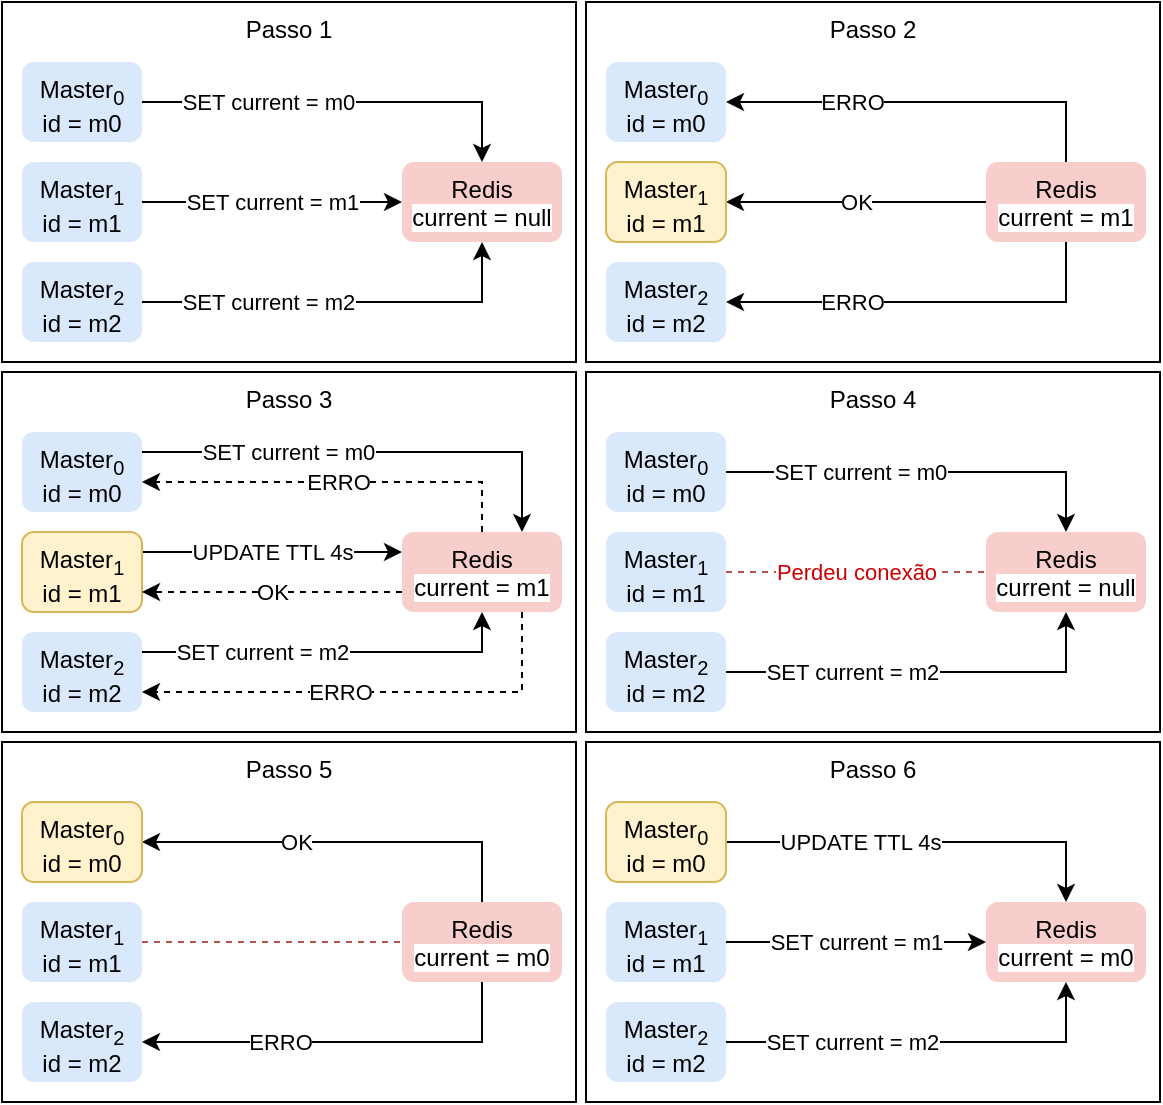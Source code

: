 <mxfile version="19.0.3" type="device"><diagram id="C5RBs43oDa-KdzZeNtuy" name="Page-1"><mxGraphModel dx="1160" dy="902" grid="1" gridSize="10" guides="1" tooltips="1" connect="1" arrows="1" fold="1" page="1" pageScale="1" pageWidth="827" pageHeight="1169" math="0" shadow="0"><root><mxCell id="WIyWlLk6GJQsqaUBKTNV-0"/><mxCell id="WIyWlLk6GJQsqaUBKTNV-1" parent="WIyWlLk6GJQsqaUBKTNV-0"/><mxCell id="YE4FKIeeE0Pgsa_k_Ela-0" value="Passo 2" style="rounded=0;whiteSpace=wrap;html=1;labelBackgroundColor=#FFFFFF;verticalAlign=top;align=center;" vertex="1" parent="WIyWlLk6GJQsqaUBKTNV-1"><mxGeometry x="416" y="310" width="287" height="180" as="geometry"/></mxCell><mxCell id="YE4FKIeeE0Pgsa_k_Ela-1" value="ERRO" style="edgeStyle=orthogonalEdgeStyle;rounded=0;orthogonalLoop=1;jettySize=auto;html=1;exitX=1;exitY=0.5;exitDx=0;exitDy=0;entryX=0.5;entryY=0;entryDx=0;entryDy=0;startArrow=classic;startFill=1;endArrow=none;endFill=0;" edge="1" parent="WIyWlLk6GJQsqaUBKTNV-1" source="YE4FKIeeE0Pgsa_k_Ela-2" target="YE4FKIeeE0Pgsa_k_Ela-7"><mxGeometry x="-0.368" relative="1" as="geometry"><mxPoint as="offset"/></mxGeometry></mxCell><mxCell id="YE4FKIeeE0Pgsa_k_Ela-2" value="Master&lt;sub&gt;0&lt;/sub&gt;&lt;br&gt;id = m0" style="rounded=1;whiteSpace=wrap;html=1;fillColor=#dae8fc;strokeColor=none;verticalAlign=top;" vertex="1" parent="WIyWlLk6GJQsqaUBKTNV-1"><mxGeometry x="426" y="340" width="60" height="40" as="geometry"/></mxCell><mxCell id="YE4FKIeeE0Pgsa_k_Ela-3" value="OK" style="edgeStyle=orthogonalEdgeStyle;rounded=0;orthogonalLoop=1;jettySize=auto;html=1;exitX=1;exitY=0.5;exitDx=0;exitDy=0;entryX=0;entryY=0.5;entryDx=0;entryDy=0;startArrow=classic;startFill=1;endArrow=none;endFill=0;" edge="1" parent="WIyWlLk6GJQsqaUBKTNV-1" source="YE4FKIeeE0Pgsa_k_Ela-4" target="YE4FKIeeE0Pgsa_k_Ela-7"><mxGeometry relative="1" as="geometry"><mxPoint as="offset"/></mxGeometry></mxCell><mxCell id="YE4FKIeeE0Pgsa_k_Ela-4" value="Master&lt;sub&gt;1&lt;/sub&gt;&lt;br&gt;id = m1" style="rounded=1;whiteSpace=wrap;html=1;fillColor=#fff2cc;strokeColor=#d6b656;verticalAlign=top;" vertex="1" parent="WIyWlLk6GJQsqaUBKTNV-1"><mxGeometry x="426" y="390" width="60" height="40" as="geometry"/></mxCell><mxCell id="YE4FKIeeE0Pgsa_k_Ela-5" value="ERRO" style="edgeStyle=orthogonalEdgeStyle;rounded=0;orthogonalLoop=1;jettySize=auto;html=1;exitX=1;exitY=0.5;exitDx=0;exitDy=0;entryX=0.5;entryY=1;entryDx=0;entryDy=0;startArrow=classic;startFill=1;endArrow=none;endFill=0;" edge="1" parent="WIyWlLk6GJQsqaUBKTNV-1" source="YE4FKIeeE0Pgsa_k_Ela-6" target="YE4FKIeeE0Pgsa_k_Ela-7"><mxGeometry x="-0.368" relative="1" as="geometry"><mxPoint as="offset"/></mxGeometry></mxCell><mxCell id="YE4FKIeeE0Pgsa_k_Ela-6" value="Master&lt;sub&gt;2&lt;/sub&gt;&lt;br&gt;id = m2" style="rounded=1;whiteSpace=wrap;html=1;fillColor=#dae8fc;strokeColor=none;verticalAlign=top;" vertex="1" parent="WIyWlLk6GJQsqaUBKTNV-1"><mxGeometry x="426" y="440" width="60" height="40" as="geometry"/></mxCell><mxCell id="YE4FKIeeE0Pgsa_k_Ela-7" value="Redis&lt;br&gt;&lt;span style=&quot;background-color: rgb(255, 255, 255);&quot;&gt;current = m1&lt;/span&gt;" style="rounded=1;whiteSpace=wrap;html=1;fillColor=#f8cecc;strokeColor=none;verticalAlign=top;" vertex="1" parent="WIyWlLk6GJQsqaUBKTNV-1"><mxGeometry x="616" y="390" width="80" height="40" as="geometry"/></mxCell><mxCell id="YE4FKIeeE0Pgsa_k_Ela-8" value="Passo 1" style="rounded=0;whiteSpace=wrap;html=1;labelBackgroundColor=#FFFFFF;verticalAlign=top;align=center;" vertex="1" parent="WIyWlLk6GJQsqaUBKTNV-1"><mxGeometry x="124" y="310" width="287" height="180" as="geometry"/></mxCell><mxCell id="YE4FKIeeE0Pgsa_k_Ela-9" value="SET current = m0" style="edgeStyle=orthogonalEdgeStyle;rounded=0;orthogonalLoop=1;jettySize=auto;html=1;exitX=1;exitY=0.5;exitDx=0;exitDy=0;entryX=0.5;entryY=0;entryDx=0;entryDy=0;" edge="1" parent="WIyWlLk6GJQsqaUBKTNV-1" source="YE4FKIeeE0Pgsa_k_Ela-10" target="YE4FKIeeE0Pgsa_k_Ela-15"><mxGeometry x="-0.368" relative="1" as="geometry"><mxPoint as="offset"/></mxGeometry></mxCell><mxCell id="YE4FKIeeE0Pgsa_k_Ela-10" value="Master&lt;sub&gt;0&lt;/sub&gt;&lt;br&gt;id = m0" style="rounded=1;whiteSpace=wrap;html=1;fillColor=#dae8fc;strokeColor=none;verticalAlign=top;" vertex="1" parent="WIyWlLk6GJQsqaUBKTNV-1"><mxGeometry x="134" y="340" width="60" height="40" as="geometry"/></mxCell><mxCell id="YE4FKIeeE0Pgsa_k_Ela-11" value="SET current = m1" style="edgeStyle=orthogonalEdgeStyle;rounded=0;orthogonalLoop=1;jettySize=auto;html=1;exitX=1;exitY=0.5;exitDx=0;exitDy=0;entryX=0;entryY=0.5;entryDx=0;entryDy=0;" edge="1" parent="WIyWlLk6GJQsqaUBKTNV-1" source="YE4FKIeeE0Pgsa_k_Ela-12" target="YE4FKIeeE0Pgsa_k_Ela-15"><mxGeometry relative="1" as="geometry"><mxPoint as="offset"/></mxGeometry></mxCell><mxCell id="YE4FKIeeE0Pgsa_k_Ela-12" value="Master&lt;sub&gt;1&lt;/sub&gt;&lt;br&gt;id = m1" style="rounded=1;whiteSpace=wrap;html=1;fillColor=#dae8fc;strokeColor=none;verticalAlign=top;" vertex="1" parent="WIyWlLk6GJQsqaUBKTNV-1"><mxGeometry x="134" y="390" width="60" height="40" as="geometry"/></mxCell><mxCell id="YE4FKIeeE0Pgsa_k_Ela-13" value="SET current = m2" style="edgeStyle=orthogonalEdgeStyle;rounded=0;orthogonalLoop=1;jettySize=auto;html=1;exitX=1;exitY=0.5;exitDx=0;exitDy=0;entryX=0.5;entryY=1;entryDx=0;entryDy=0;" edge="1" parent="WIyWlLk6GJQsqaUBKTNV-1" source="YE4FKIeeE0Pgsa_k_Ela-14" target="YE4FKIeeE0Pgsa_k_Ela-15"><mxGeometry x="-0.368" relative="1" as="geometry"><mxPoint as="offset"/></mxGeometry></mxCell><mxCell id="YE4FKIeeE0Pgsa_k_Ela-14" value="Master&lt;sub&gt;2&lt;/sub&gt;&lt;br&gt;id = m2" style="rounded=1;whiteSpace=wrap;html=1;fillColor=#dae8fc;strokeColor=none;verticalAlign=top;" vertex="1" parent="WIyWlLk6GJQsqaUBKTNV-1"><mxGeometry x="134" y="440" width="60" height="40" as="geometry"/></mxCell><mxCell id="YE4FKIeeE0Pgsa_k_Ela-15" value="Redis&lt;br&gt;&lt;span style=&quot;background-color: rgb(255, 255, 255);&quot;&gt;current = null&lt;/span&gt;" style="rounded=1;whiteSpace=wrap;html=1;fillColor=#f8cecc;strokeColor=none;verticalAlign=top;" vertex="1" parent="WIyWlLk6GJQsqaUBKTNV-1"><mxGeometry x="324" y="390" width="80" height="40" as="geometry"/></mxCell><mxCell id="YE4FKIeeE0Pgsa_k_Ela-16" value="Passo 4" style="rounded=0;whiteSpace=wrap;html=1;labelBackgroundColor=#FFFFFF;verticalAlign=top;align=center;" vertex="1" parent="WIyWlLk6GJQsqaUBKTNV-1"><mxGeometry x="416" y="495" width="287" height="180" as="geometry"/></mxCell><mxCell id="YE4FKIeeE0Pgsa_k_Ela-17" value="SET current = m0" style="edgeStyle=orthogonalEdgeStyle;rounded=0;orthogonalLoop=1;jettySize=auto;html=1;exitX=1;exitY=0.5;exitDx=0;exitDy=0;entryX=0.5;entryY=0;entryDx=0;entryDy=0;startArrow=none;startFill=0;endArrow=classic;endFill=1;fillColor=#f8cecc;strokeColor=#000000;" edge="1" parent="WIyWlLk6GJQsqaUBKTNV-1" source="YE4FKIeeE0Pgsa_k_Ela-18" target="YE4FKIeeE0Pgsa_k_Ela-23"><mxGeometry x="-0.33" relative="1" as="geometry"><mxPoint as="offset"/></mxGeometry></mxCell><mxCell id="YE4FKIeeE0Pgsa_k_Ela-18" value="Master&lt;sub&gt;0&lt;/sub&gt;&lt;br&gt;id = m0" style="rounded=1;whiteSpace=wrap;html=1;fillColor=#dae8fc;strokeColor=none;verticalAlign=top;" vertex="1" parent="WIyWlLk6GJQsqaUBKTNV-1"><mxGeometry x="426" y="525" width="60" height="40" as="geometry"/></mxCell><mxCell id="YE4FKIeeE0Pgsa_k_Ela-19" value="Perdeu conexão" style="edgeStyle=orthogonalEdgeStyle;rounded=0;orthogonalLoop=1;jettySize=auto;html=1;exitX=1;exitY=0.5;exitDx=0;exitDy=0;entryX=0;entryY=0.5;entryDx=0;entryDy=0;startArrow=none;startFill=0;endArrow=none;endFill=0;dashed=1;fillColor=#f8cecc;strokeColor=#b85450;fontColor=#CC0000;" edge="1" parent="WIyWlLk6GJQsqaUBKTNV-1" source="YE4FKIeeE0Pgsa_k_Ela-20" target="YE4FKIeeE0Pgsa_k_Ela-23"><mxGeometry relative="1" as="geometry"><mxPoint as="offset"/><Array as="points"><mxPoint x="543" y="595"/><mxPoint x="543" y="595"/></Array></mxGeometry></mxCell><mxCell id="YE4FKIeeE0Pgsa_k_Ela-20" value="Master&lt;sub&gt;1&lt;/sub&gt;&lt;br&gt;id = m1" style="rounded=1;whiteSpace=wrap;html=1;fillColor=#dae8fc;strokeColor=none;verticalAlign=top;" vertex="1" parent="WIyWlLk6GJQsqaUBKTNV-1"><mxGeometry x="426" y="575" width="60" height="40" as="geometry"/></mxCell><mxCell id="YE4FKIeeE0Pgsa_k_Ela-21" value="SET current = m2" style="edgeStyle=orthogonalEdgeStyle;rounded=0;orthogonalLoop=1;jettySize=auto;html=1;exitX=1;exitY=0.5;exitDx=0;exitDy=0;entryX=0.5;entryY=1;entryDx=0;entryDy=0;startArrow=none;startFill=0;endArrow=classic;endFill=1;" edge="1" parent="WIyWlLk6GJQsqaUBKTNV-1" source="YE4FKIeeE0Pgsa_k_Ela-22" target="YE4FKIeeE0Pgsa_k_Ela-23"><mxGeometry x="-0.368" relative="1" as="geometry"><mxPoint as="offset"/></mxGeometry></mxCell><mxCell id="YE4FKIeeE0Pgsa_k_Ela-22" value="Master&lt;sub&gt;2&lt;/sub&gt;&lt;br&gt;id = m2" style="rounded=1;whiteSpace=wrap;html=1;fillColor=#dae8fc;strokeColor=none;verticalAlign=top;" vertex="1" parent="WIyWlLk6GJQsqaUBKTNV-1"><mxGeometry x="426" y="625" width="60" height="40" as="geometry"/></mxCell><mxCell id="YE4FKIeeE0Pgsa_k_Ela-23" value="Redis&lt;br&gt;&lt;span style=&quot;background-color: rgb(255, 255, 255);&quot;&gt;current = null&lt;/span&gt;" style="rounded=1;whiteSpace=wrap;html=1;fillColor=#f8cecc;strokeColor=none;verticalAlign=top;" vertex="1" parent="WIyWlLk6GJQsqaUBKTNV-1"><mxGeometry x="616" y="575" width="80" height="40" as="geometry"/></mxCell><mxCell id="YE4FKIeeE0Pgsa_k_Ela-24" value="Passo 3" style="rounded=0;whiteSpace=wrap;html=1;labelBackgroundColor=#FFFFFF;verticalAlign=top;align=center;" vertex="1" parent="WIyWlLk6GJQsqaUBKTNV-1"><mxGeometry x="124" y="495" width="287" height="180" as="geometry"/></mxCell><mxCell id="YE4FKIeeE0Pgsa_k_Ela-25" value="SET current = m0" style="edgeStyle=orthogonalEdgeStyle;rounded=0;orthogonalLoop=1;jettySize=auto;html=1;exitX=1;exitY=0.25;exitDx=0;exitDy=0;entryX=0.75;entryY=0;entryDx=0;entryDy=0;" edge="1" parent="WIyWlLk6GJQsqaUBKTNV-1" source="YE4FKIeeE0Pgsa_k_Ela-26" target="YE4FKIeeE0Pgsa_k_Ela-34"><mxGeometry x="-0.368" relative="1" as="geometry"><mxPoint as="offset"/><Array as="points"><mxPoint x="384" y="535"/></Array></mxGeometry></mxCell><mxCell id="YE4FKIeeE0Pgsa_k_Ela-26" value="Master&lt;sub&gt;0&lt;/sub&gt;&lt;br&gt;id = m0" style="rounded=1;whiteSpace=wrap;html=1;fillColor=#dae8fc;strokeColor=none;verticalAlign=top;" vertex="1" parent="WIyWlLk6GJQsqaUBKTNV-1"><mxGeometry x="134" y="525" width="60" height="40" as="geometry"/></mxCell><mxCell id="YE4FKIeeE0Pgsa_k_Ela-27" value="UPDATE TTL 4s" style="edgeStyle=orthogonalEdgeStyle;rounded=0;orthogonalLoop=1;jettySize=auto;html=1;exitX=1;exitY=0.25;exitDx=0;exitDy=0;entryX=0;entryY=0.25;entryDx=0;entryDy=0;" edge="1" parent="WIyWlLk6GJQsqaUBKTNV-1" source="YE4FKIeeE0Pgsa_k_Ela-28" target="YE4FKIeeE0Pgsa_k_Ela-34"><mxGeometry relative="1" as="geometry"><mxPoint as="offset"/><Array as="points"/></mxGeometry></mxCell><mxCell id="YE4FKIeeE0Pgsa_k_Ela-28" value="Master&lt;sub&gt;1&lt;/sub&gt;&lt;br&gt;id = m1" style="rounded=1;whiteSpace=wrap;html=1;fillColor=#fff2cc;strokeColor=#d6b656;verticalAlign=top;" vertex="1" parent="WIyWlLk6GJQsqaUBKTNV-1"><mxGeometry x="134" y="575" width="60" height="40" as="geometry"/></mxCell><mxCell id="YE4FKIeeE0Pgsa_k_Ela-29" value="SET current = m2" style="edgeStyle=orthogonalEdgeStyle;rounded=0;orthogonalLoop=1;jettySize=auto;html=1;exitX=1;exitY=0.25;exitDx=0;exitDy=0;entryX=0.5;entryY=1;entryDx=0;entryDy=0;" edge="1" parent="WIyWlLk6GJQsqaUBKTNV-1" source="YE4FKIeeE0Pgsa_k_Ela-30" target="YE4FKIeeE0Pgsa_k_Ela-34"><mxGeometry x="-0.368" relative="1" as="geometry"><mxPoint as="offset"/><Array as="points"><mxPoint x="364" y="635"/></Array></mxGeometry></mxCell><mxCell id="YE4FKIeeE0Pgsa_k_Ela-30" value="Master&lt;sub&gt;2&lt;/sub&gt;&lt;br&gt;id = m2" style="rounded=1;whiteSpace=wrap;html=1;fillColor=#dae8fc;strokeColor=none;verticalAlign=top;" vertex="1" parent="WIyWlLk6GJQsqaUBKTNV-1"><mxGeometry x="134" y="625" width="60" height="40" as="geometry"/></mxCell><mxCell id="YE4FKIeeE0Pgsa_k_Ela-31" value="OK" style="edgeStyle=orthogonalEdgeStyle;rounded=0;orthogonalLoop=1;jettySize=auto;html=1;exitX=0;exitY=0.75;exitDx=0;exitDy=0;entryX=1;entryY=0.75;entryDx=0;entryDy=0;startArrow=none;startFill=0;endArrow=classic;endFill=1;dashed=1;" edge="1" parent="WIyWlLk6GJQsqaUBKTNV-1" source="YE4FKIeeE0Pgsa_k_Ela-34" target="YE4FKIeeE0Pgsa_k_Ela-28"><mxGeometry relative="1" as="geometry"/></mxCell><mxCell id="YE4FKIeeE0Pgsa_k_Ela-32" value="ERRO" style="edgeStyle=orthogonalEdgeStyle;rounded=0;orthogonalLoop=1;jettySize=auto;html=1;exitX=0.5;exitY=0;exitDx=0;exitDy=0;dashed=1;startArrow=none;startFill=0;endArrow=classic;endFill=1;" edge="1" parent="WIyWlLk6GJQsqaUBKTNV-1" source="YE4FKIeeE0Pgsa_k_Ela-34"><mxGeometry relative="1" as="geometry"><mxPoint x="194" y="550" as="targetPoint"/><Array as="points"><mxPoint x="364" y="550"/><mxPoint x="194" y="550"/></Array></mxGeometry></mxCell><mxCell id="YE4FKIeeE0Pgsa_k_Ela-33" value="ERRO" style="edgeStyle=orthogonalEdgeStyle;rounded=0;orthogonalLoop=1;jettySize=auto;html=1;exitX=0.75;exitY=1;exitDx=0;exitDy=0;entryX=1;entryY=0.75;entryDx=0;entryDy=0;dashed=1;startArrow=none;startFill=0;endArrow=classic;endFill=1;" edge="1" parent="WIyWlLk6GJQsqaUBKTNV-1" source="YE4FKIeeE0Pgsa_k_Ela-34" target="YE4FKIeeE0Pgsa_k_Ela-30"><mxGeometry x="0.139" relative="1" as="geometry"><mxPoint as="offset"/></mxGeometry></mxCell><mxCell id="YE4FKIeeE0Pgsa_k_Ela-34" value="Redis&lt;br&gt;&lt;span style=&quot;background-color: rgb(255, 255, 255);&quot;&gt;current = m1&lt;/span&gt;" style="rounded=1;whiteSpace=wrap;html=1;fillColor=#f8cecc;strokeColor=none;verticalAlign=top;" vertex="1" parent="WIyWlLk6GJQsqaUBKTNV-1"><mxGeometry x="324" y="575" width="80" height="40" as="geometry"/></mxCell><mxCell id="YE4FKIeeE0Pgsa_k_Ela-35" value="Passo 5" style="rounded=0;whiteSpace=wrap;html=1;labelBackgroundColor=#FFFFFF;verticalAlign=top;align=center;" vertex="1" parent="WIyWlLk6GJQsqaUBKTNV-1"><mxGeometry x="124" y="680" width="287" height="180" as="geometry"/></mxCell><mxCell id="YE4FKIeeE0Pgsa_k_Ela-36" value="OK" style="edgeStyle=orthogonalEdgeStyle;rounded=0;orthogonalLoop=1;jettySize=auto;html=1;exitX=1;exitY=0.5;exitDx=0;exitDy=0;entryX=0.5;entryY=0;entryDx=0;entryDy=0;startArrow=classic;startFill=1;endArrow=none;endFill=0;fillColor=#f8cecc;strokeColor=#000000;" edge="1" parent="WIyWlLk6GJQsqaUBKTNV-1" source="YE4FKIeeE0Pgsa_k_Ela-37" target="YE4FKIeeE0Pgsa_k_Ela-42"><mxGeometry x="-0.23" relative="1" as="geometry"><mxPoint as="offset"/></mxGeometry></mxCell><mxCell id="YE4FKIeeE0Pgsa_k_Ela-37" value="Master&lt;sub&gt;0&lt;/sub&gt;&lt;br&gt;id = m0" style="rounded=1;whiteSpace=wrap;html=1;fillColor=#fff2cc;strokeColor=#d6b656;verticalAlign=top;" vertex="1" parent="WIyWlLk6GJQsqaUBKTNV-1"><mxGeometry x="134" y="710" width="60" height="40" as="geometry"/></mxCell><mxCell id="YE4FKIeeE0Pgsa_k_Ela-38" value="" style="edgeStyle=orthogonalEdgeStyle;rounded=0;orthogonalLoop=1;jettySize=auto;html=1;exitX=1;exitY=0.5;exitDx=0;exitDy=0;entryX=0;entryY=0.5;entryDx=0;entryDy=0;startArrow=none;startFill=0;endArrow=none;endFill=0;dashed=1;fillColor=#f8cecc;strokeColor=#b85450;" edge="1" parent="WIyWlLk6GJQsqaUBKTNV-1" source="YE4FKIeeE0Pgsa_k_Ela-39" target="YE4FKIeeE0Pgsa_k_Ela-42"><mxGeometry relative="1" as="geometry"><mxPoint as="offset"/></mxGeometry></mxCell><mxCell id="YE4FKIeeE0Pgsa_k_Ela-39" value="Master&lt;sub&gt;1&lt;/sub&gt;&lt;br&gt;id = m1" style="rounded=1;whiteSpace=wrap;html=1;fillColor=#dae8fc;strokeColor=none;verticalAlign=top;" vertex="1" parent="WIyWlLk6GJQsqaUBKTNV-1"><mxGeometry x="134" y="760" width="60" height="40" as="geometry"/></mxCell><mxCell id="YE4FKIeeE0Pgsa_k_Ela-40" value="ERRO" style="edgeStyle=orthogonalEdgeStyle;rounded=0;orthogonalLoop=1;jettySize=auto;html=1;exitX=1;exitY=0.5;exitDx=0;exitDy=0;entryX=0.5;entryY=1;entryDx=0;entryDy=0;startArrow=classic;startFill=1;endArrow=none;endFill=0;" edge="1" parent="WIyWlLk6GJQsqaUBKTNV-1" source="YE4FKIeeE0Pgsa_k_Ela-41" target="YE4FKIeeE0Pgsa_k_Ela-42"><mxGeometry x="-0.31" relative="1" as="geometry"><mxPoint as="offset"/></mxGeometry></mxCell><mxCell id="YE4FKIeeE0Pgsa_k_Ela-41" value="Master&lt;sub&gt;2&lt;/sub&gt;&lt;br&gt;id = m2" style="rounded=1;whiteSpace=wrap;html=1;fillColor=#dae8fc;strokeColor=none;verticalAlign=top;" vertex="1" parent="WIyWlLk6GJQsqaUBKTNV-1"><mxGeometry x="134" y="810" width="60" height="40" as="geometry"/></mxCell><mxCell id="YE4FKIeeE0Pgsa_k_Ela-42" value="Redis&lt;br&gt;&lt;span style=&quot;background-color: rgb(255, 255, 255);&quot;&gt;current = m0&lt;/span&gt;" style="rounded=1;whiteSpace=wrap;html=1;fillColor=#f8cecc;strokeColor=none;verticalAlign=top;" vertex="1" parent="WIyWlLk6GJQsqaUBKTNV-1"><mxGeometry x="324" y="760" width="80" height="40" as="geometry"/></mxCell><mxCell id="YE4FKIeeE0Pgsa_k_Ela-43" value="Passo 6" style="rounded=0;whiteSpace=wrap;html=1;labelBackgroundColor=#FFFFFF;verticalAlign=top;align=center;" vertex="1" parent="WIyWlLk6GJQsqaUBKTNV-1"><mxGeometry x="416" y="680" width="287" height="180" as="geometry"/></mxCell><mxCell id="YE4FKIeeE0Pgsa_k_Ela-44" value="UPDATE TTL 4s" style="edgeStyle=orthogonalEdgeStyle;rounded=0;orthogonalLoop=1;jettySize=auto;html=1;exitX=1;exitY=0.5;exitDx=0;exitDy=0;entryX=0.5;entryY=0;entryDx=0;entryDy=0;startArrow=none;startFill=0;endArrow=classic;endFill=1;fillColor=#f8cecc;strokeColor=#000000;" edge="1" parent="WIyWlLk6GJQsqaUBKTNV-1" source="YE4FKIeeE0Pgsa_k_Ela-45" target="YE4FKIeeE0Pgsa_k_Ela-50"><mxGeometry x="-0.33" relative="1" as="geometry"><mxPoint as="offset"/></mxGeometry></mxCell><mxCell id="YE4FKIeeE0Pgsa_k_Ela-45" value="Master&lt;sub&gt;0&lt;/sub&gt;&lt;br&gt;id = m0" style="rounded=1;whiteSpace=wrap;html=1;fillColor=#fff2cc;strokeColor=#d6b656;verticalAlign=top;" vertex="1" parent="WIyWlLk6GJQsqaUBKTNV-1"><mxGeometry x="426" y="710" width="60" height="40" as="geometry"/></mxCell><mxCell id="YE4FKIeeE0Pgsa_k_Ela-46" value="SET current = m1" style="edgeStyle=orthogonalEdgeStyle;rounded=0;orthogonalLoop=1;jettySize=auto;html=1;exitX=1;exitY=0.5;exitDx=0;exitDy=0;entryX=0;entryY=0.5;entryDx=0;entryDy=0;startArrow=none;startFill=0;endArrow=classic;endFill=1;fillColor=#f8cecc;strokeColor=#000000;fontColor=#000000;" edge="1" parent="WIyWlLk6GJQsqaUBKTNV-1" source="YE4FKIeeE0Pgsa_k_Ela-47" target="YE4FKIeeE0Pgsa_k_Ela-50"><mxGeometry relative="1" as="geometry"><mxPoint as="offset"/><Array as="points"><mxPoint x="543" y="780"/><mxPoint x="543" y="780"/></Array></mxGeometry></mxCell><mxCell id="YE4FKIeeE0Pgsa_k_Ela-47" value="Master&lt;sub&gt;1&lt;/sub&gt;&lt;br&gt;id = m1" style="rounded=1;whiteSpace=wrap;html=1;fillColor=#dae8fc;strokeColor=none;verticalAlign=top;" vertex="1" parent="WIyWlLk6GJQsqaUBKTNV-1"><mxGeometry x="426" y="760" width="60" height="40" as="geometry"/></mxCell><mxCell id="YE4FKIeeE0Pgsa_k_Ela-48" value="SET current = m2" style="edgeStyle=orthogonalEdgeStyle;rounded=0;orthogonalLoop=1;jettySize=auto;html=1;exitX=1;exitY=0.5;exitDx=0;exitDy=0;entryX=0.5;entryY=1;entryDx=0;entryDy=0;startArrow=none;startFill=0;endArrow=classic;endFill=1;" edge="1" parent="WIyWlLk6GJQsqaUBKTNV-1" source="YE4FKIeeE0Pgsa_k_Ela-49" target="YE4FKIeeE0Pgsa_k_Ela-50"><mxGeometry x="-0.368" relative="1" as="geometry"><mxPoint as="offset"/></mxGeometry></mxCell><mxCell id="YE4FKIeeE0Pgsa_k_Ela-49" value="Master&lt;sub&gt;2&lt;/sub&gt;&lt;br&gt;id = m2" style="rounded=1;whiteSpace=wrap;html=1;fillColor=#dae8fc;strokeColor=none;verticalAlign=top;" vertex="1" parent="WIyWlLk6GJQsqaUBKTNV-1"><mxGeometry x="426" y="810" width="60" height="40" as="geometry"/></mxCell><mxCell id="YE4FKIeeE0Pgsa_k_Ela-50" value="Redis&lt;br&gt;&lt;span style=&quot;background-color: rgb(255, 255, 255);&quot;&gt;current = m0&lt;/span&gt;" style="rounded=1;whiteSpace=wrap;html=1;fillColor=#f8cecc;strokeColor=none;verticalAlign=top;" vertex="1" parent="WIyWlLk6GJQsqaUBKTNV-1"><mxGeometry x="616" y="760" width="80" height="40" as="geometry"/></mxCell></root></mxGraphModel></diagram></mxfile>